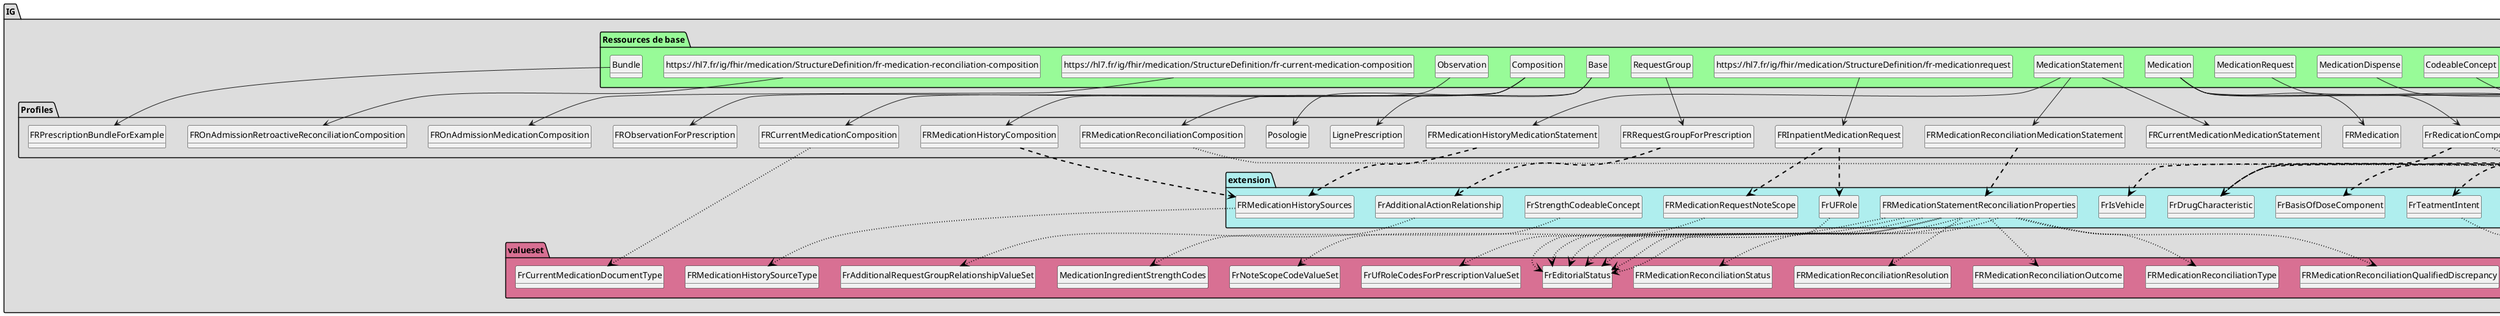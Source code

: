 @startuml
set namespaceSeparator ?
hide circle
hide class fields

package IG #DDDDDD{

     package Profiles #DDDDDD{

        class FrRangeMedication{

             Range.low => [None..None]
             Range.high => [None..None]
        } 

        class FrRatioMedication{

             Ratio.numerator => [None..None]
             Ratio.denominator => [None..None]
        } 

        class FrSimpleQuantityMedication{

             Quantity => [None..None]
        } 

        class FRCurrentMedicationComposition{

             Composition.implicitRules => [None..0]
             Composition.language => [None..None]
             Composition.type => [None..None]
             Composition.subject => [1..None]
             Composition.subject.type => [1..None]
             Composition.encounter => [None..None]
             Composition.date => [None..None]
             Composition.author => [None..1]
             Composition.title => [None..None]
             Composition.attester.party => [None..None]
             Composition.section => [1..1]
             Composition.section.title => [None..None]
             Composition.section.author => [None..0]
             Composition.section.focus => [None..0]
             Composition.section.mode => [1..None]
             Composition.section.orderedBy => [None..None]
             Composition.section.entry => [None..None]
             Composition.section.section => [None..0]
        } 

        class FRCurrentMedicationMedicationStatement{

             MedicationStatement.implicitRules => [None..0]
             MedicationStatement.language => [None..None]
             MedicationStatement.status => [None..None]
             MedicationStatement.medication[x] => [None..None]
             MedicationStatement.medication[x].reference => [1..None]
             MedicationStatement.medication[x].type => [None..None]
             MedicationStatement.medication[x].identifier => [None..0]
             MedicationStatement.subject => [None..None]
             MedicationStatement.subject.type => [None..None]
             MedicationStatement.dosage => [None..None]
             MedicationStatement.dosage.doseAndRate => [None..None]
             MedicationStatement.dosage.doseAndRate.dose[x] => [None..None]
             MedicationStatement.dosage.doseAndRate.rate[x] => [None..None]
             MedicationStatement.dosage.maxDosePerPeriod => [None..None]
             MedicationStatement.dosage.maxDosePerAdministration => [None..None]
             MedicationStatement.dosage.maxDosePerLifetime => [None..None]
        } 

        class FRInpatientMedicationDispense{

             MedicationDispense.medication[x] => [None..None]
             MedicationDispense.subject => [None..None]
             MedicationDispense.performer.actor => [None..None]
             MedicationDispense.authorizingPrescription => [None..None]
             MedicationDispense.receiver => [None..None]
        } 

        class FRInpatientMedicationRequest{

             MedicationRequest => [None..None]
             MedicationRequest.supportingInformation.extension:UFRole => <&plus>[0..1]
             MedicationRequest.note.extension:noteScope => <&plus>[0..1]
             MedicationRequest.dispenseRequest.dispenseInterval => [None..0]
             MedicationRequest.dispenseRequest.validityPeriod.start => [1..None]
             MedicationRequest.dispenseRequest.validityPeriod.end => [None..None]
             MedicationRequest.dispenseRequest.quantity => [None..0]
             MedicationRequest.dispenseRequest.expectedSupplyDuration.comparator => [None..0]
             MedicationRequest.dispenseRequest.performer => [None..0]
        } 

        class LignePrescription{

             fr-ligne-prescription => [None..None]
             fr-ligne-prescription.traitement => [0..1]
             fr-ligne-prescription.traitement.identifiant => [0..1]
             fr-ligne-prescription.traitement.dosage => [0..*]
             fr-ligne-prescription.traitement.dosage.valeur => [0..1]
             fr-ligne-prescription.traitement.dosage.unite => [0..1]
             fr-ligne-prescription.traitement.forme => [0..1]
             fr-ligne-prescription.dateDebut => [0..1]
             fr-ligne-prescription.dateFin => [0..1]
             fr-ligne-prescription.posologie => [0..*]
        } 

        class FrRedicationCompound{

             Medication.form => [None..None]
             Medication.ingredient => [1..None]
             Medication.ingredient.extension => [None..None]
             Medication.ingredient.extension:IsVehicle => <&plus>[0..1]
             Medication.ingredient.item[x] => [None..None]
             Medication.ingredient.item[x]:itemReference => [0..1]
             Medication.batch => [None..0]
        } 

        class FRMedicationHistoryComposition{

             Composition.implicitRules => [None..0]
             Composition.language => [None..None]
             Composition.type => [None..None]
             Composition.type.coding => [1..1]
             Composition.subject => [1..None]
             Composition.subject.type => [None..None]
             Composition.date => [None..None]
             Composition.author => [None..None]
             Composition.title => [None..None]
             Composition.attester => [1..1]
             Composition.attester.party => [1..None]
             Composition.attester.party.reference => [1..None]
             Composition.attester.party.identifier => [None..0]
             Composition.section => [1..1]
             Composition.section.extension => [None..None]
             Composition.section.extension:compositionSourcing => <&plus>[0..*]
             Composition.section.title => [None..None]
             Composition.section.code.coding => [None..None]
             Composition.section.author => [None..0]
             Composition.section.focus => [None..0]
             Composition.section.mode => [1..None]
             Composition.section.orderedBy => [None..None]
             Composition.section.entry => [None..None]
             Composition.section.section => [None..0]
        } 

        class FRMedicationHistoryMedicationStatement{

             MedicationStatement.meta.tag => [None..0]
             MedicationStatement.implicitRules => [None..0]
             MedicationStatement.language => [None..None]
             MedicationStatement.extension => [None..None]
             MedicationStatement.extension:statementSourcing => <&plus>[0..1]
             MedicationStatement.status => [None..None]
             MedicationStatement.medication[x] => [None..None]
             MedicationStatement.medication[x].reference => [1..None]
             MedicationStatement.medication[x].type => [None..None]
             MedicationStatement.medication[x].identifier => [None..0]
             MedicationStatement.subject => [None..None]
             MedicationStatement.subject.type => [None..None]
             MedicationStatement.informationSource => [None..0]
             MedicationStatement.dosage => [None..None]
             MedicationStatement.dosage.doseAndRate.dose[x] => [None..None]
             MedicationStatement.dosage.doseAndRate.rate[x] => [None..None]
             MedicationStatement.dosage.maxDosePerPeriod => [None..None]
             MedicationStatement.dosage.maxDosePerAdministration => [None..None]
             MedicationStatement.dosage.maxDosePerLifetime => [None..None]
        } 

        class FRMedicationNonCompound{

             Medication.extension => [None..None]
             Medication.extension:drugCharacteristic => <&plus>[0..*]
             Medication.code => [1..None]
             Medication.code.coding => [1..None]
             Medication.code.coding:nonCompoundCode => [1..1]
             Medication.code.text => [None..None]
             Medication.form => [None..None]
             Medication.amount => [None..None]
             Medication.ingredient => [None..None]
             Medication.ingredient.item[x] => [None..None]
             Medication.ingredient.strength => [None..None]
             Medication.batch => [None..None]
        } 

        class FRMedicationReconciliationComposition{

             Composition.implicitRules => [None..0]
             Composition.language => [None..None]
             Composition.status => [None..None]
             Composition.type => [None..None]
             Composition.subject => [1..None]
             Composition.subject.type => [None..None]
             Composition.author => [None..None]
             Composition.author.type => [None..None]
             Composition.attester.party => [1..None]
             Composition.attester.party.reference => [1..None]
             Composition.attester.party.type => [None..None]
             Composition.attester.party.identifier => [None..0]
             Composition.section => [3..3]
             Composition.section:MedicationHistory => [1..1]
             Composition.section:MedicationHistory.title => [1..None]
             Composition.section:MedicationHistory.code => [None..None]
             Composition.section:MedicationHistory.author => [None..0]
             Composition.section:MedicationHistory.focus => [None..0]
             Composition.section:MedicationHistory.mode => [1..None]
             Composition.section:MedicationHistory.orderedBy => [None..None]
             Composition.section:MedicationHistory.entry => [1..1]
             Composition.section:MedicationHistory.section => [None..0]
             Composition.section:CurrentMedication => [1..1]
             Composition.section:CurrentMedication.title => [1..None]
             Composition.section:CurrentMedication.author => [None..0]
             Composition.section:CurrentMedication.focus => [None..0]
             Composition.section:CurrentMedication.mode => [1..None]
             Composition.section:CurrentMedication.orderedBy => [None..None]
             Composition.section:CurrentMedication.entry => [1..1]
             Composition.section:CurrentMedication.section => [None..0]
             Composition.section:Reconciliation => [1..1]
             Composition.section:Reconciliation.title => [1..None]
             Composition.section:Reconciliation.author => [None..0]
             Composition.section:Reconciliation.author.reference => [1..None]
             Composition.section:Reconciliation.author.type => [None..None]
             Composition.section:Reconciliation.author.identifier => [None..0]
             Composition.section:Reconciliation.focus => [None..0]
             Composition.section:Reconciliation.mode => [1..None]
             Composition.section:Reconciliation.entry => [None..None]
             Composition.section:Reconciliation.section => [None..0]
        } 

        class FRMedicationReconciliationMedicationStatement{

             MedicationStatement.meta.tag => [None..0]
             MedicationStatement.implicitRules => [None..0]
             MedicationStatement.extension => [None..None]
             MedicationStatement.extension:reconciliation => <&plus>[0..1]
             MedicationStatement.status => [None..None]
             MedicationStatement.medication[x] => [None..None]
             MedicationStatement.subject => [None..None]
             MedicationStatement.subject.reference => [1..None]
             MedicationStatement.subject.type => [None..None]
             MedicationStatement.subject.identifier => [None..0]
             MedicationStatement.informationSource => [None..0]
             MedicationStatement.derivedFrom => [1..2]
             MedicationStatement.derivedFrom:fromMedicationHistory => [0..1]
             MedicationStatement.derivedFrom:fromMedicationHistory.reference => [1..None]
             MedicationStatement.derivedFrom:fromMedicationHistory.identifier => [None..0]
             MedicationStatement.derivedFrom:fromCurrentMedication => [0..1]
             MedicationStatement.derivedFrom:fromCurrentMedication.reference => [1..None]
             MedicationStatement.derivedFrom:fromCurrentMedication.identifier => [None..0]
             MedicationStatement.note => [None..None]
             MedicationStatement.dosage.doseAndRate.dose[x] => [None..None]
             MedicationStatement.dosage.doseAndRate.rate[x] => [None..None]
             MedicationStatement.dosage.maxDosePerPeriod => [None..None]
             MedicationStatement.dosage.maxDosePerAdministration => [None..None]
             MedicationStatement.dosage.maxDosePerLifetime => [None..None]
        } 

        class FRMedicationVirtual{

             Medication.extension => [None..None]
             Medication.extension:drugCharacteristic => <&plus>[0..*]
             Medication.form => [1..None]
             Medication.ingredient => [1..None]
             Medication.ingredient.strength => [1..None]
        } 

        class FRMedication{

             Medication.implicitRules => [None..0]
             Medication.amount => [None..0]
             Medication.ingredient.item[x] => [None..None]
             Medication.ingredient.strength => [None..None]
             Medication.batch => [None..0]
        } 

        class FRMedicationRequest{

             MedicationRequest.extension => [None..None]
             MedicationRequest.extension:renderedDosageInstruction => <&plus>[0..1]
             MedicationRequest.extension:treatmentIntent => <&plus>[0..1]
             MedicationRequest.extension:treatmentIntent.value[x].coding => <&plus>[None..None]
             MedicationRequest.medication[x] => [None..None]
             MedicationRequest.medication[x]:medicationReference => [0..1]
             MedicationRequest.medication[x]:medicationCodeableConcept => [0..1]
             MedicationRequest.subject => [None..None]
             MedicationRequest.encounter => [None..None]
             MedicationRequest.requester => [1..None]
             MedicationRequest.dosageInstruction => [1..None]
             MedicationRequest.dosageInstruction.patientInstruction => [None..0]
             MedicationRequest.dosageInstruction.timing.repeat.extension:AdditionalWhenValues => <&plus>[0..1]
             MedicationRequest.dosageInstruction.route => [None..None]
             MedicationRequest.dosageInstruction.method => [None..None]
             MedicationRequest.dosageInstruction.doseAndRate.extension:BasisOfDoseComponent => <&plus>[0..1]
             MedicationRequest.dosageInstruction.doseAndRate.dose[x] => [None..None]
             MedicationRequest.dosageInstruction.doseAndRate.dose[x]:doseRange => [0..1]
             MedicationRequest.dosageInstruction.doseAndRate.dose[x]:doseQuantity => [0..1]
             MedicationRequest.dosageInstruction.doseAndRate.rate[x] => [None..None]
             MedicationRequest.dosageInstruction.doseAndRate.rate[x]:rateRatio => [0..1]
             MedicationRequest.dosageInstruction.doseAndRate.rate[x]:rateRange => [0..1]
             MedicationRequest.dosageInstruction.doseAndRate.rate[x]:rateQuantity => [0..1]
             MedicationRequest.dosageInstruction.maxDosePerPeriod.numerator => [None..None]
             MedicationRequest.dosageInstruction.maxDosePerPeriod.denominator => [None..None]
             MedicationRequest.dosageInstruction.maxDosePerAdministration => [None..None]
             MedicationRequest.dosageInstruction.maxDosePerLifetime => [None..None]
        } 

        class FRMPSubstance{

             CodeableConcept.coding => [None..None]
        } 

        class FRObservationForPrescription{

             Observation.subject => [1..None]
        } 

        class FROnAdmissionMedicationComposition{

             Composition => [None..None]
             Composition.type => [None..None]
        } 

        class FROnAdmissionRetroactiveReconciliationComposition{

             Composition => [None..None]
             Composition.type => [None..None]
             Composition.section:CurrentMedication => [None..None]
             Composition.section:CurrentMedication.entry => [None..None]
        } 

        class Posologie{

             fr-posologie => [None..None]
             fr-posologie.sequence => [0..1]
             fr-posologie.instructionPatient => [0..1]
             fr-posologie.doseEtDebit => [0..*]
             fr-posologie.doseEtDebit.dose[x] => [0..1]
             fr-posologie.doseEtDebit.rate[x] => [0..1]
             fr-posologie.dateDePrise => [0..*]
             fr-posologie.conditionDePrise => [0..*]
             fr-posologie.date[x] => [0..1]
             fr-posologie.dureeAdministration => [0..1]
             fr-posologie.dureeAdministration.duree => [0..1]
             fr-posologie.dureeAdministration.dureeUnite => [0..1]
             fr-posologie.dureeAdministration.dureeMax => [0..1]
             fr-posologie.frequence => [0..1]
             fr-posologie.frequence.nombreDeRepetition => [0..1]
             fr-posologie.frequence.periode => [0..1]
             fr-posologie.frequence.jourSemaine => [0..*]
             fr-posologie.frequence.heurePrise => [0..1]
             fr-posologie.frequence.instructionAdditionnelle => [0..1]
             fr-posologie.momentDePrise => [0..*]
             fr-posologie.momentDePrise.code => [0..1]
             fr-posologie.momentDePrise.offset => [0..1]
             fr-posologie.evenementFinSequence => [0..1]
             fr-posologie.voieAdministration => [0..1]
             fr-posologie.siteAdministration => [0..1]
             fr-posologie.doseMaxParPeriode => [0..*]
             fr-posologie.doseMaxParPeriode.quantite => [0..1]
             fr-posologie.doseMaxParPeriode.duree => [0..1]
             fr-posologie.doseMaxParAdministration => [0..1]
             fr-posologie.doseMaxVie => [0..1]
        } 

        class FRPrescriptionBundleForExample{

             Bundle.implicitRules => [None..0]
             Bundle.language => [None..None]
             Bundle.type => [None..None]
        } 

        class FRRequestGroupForPrescription{

             RequestGroup.groupIdentifier => [1..None]
             RequestGroup.action.relatedAction.extension => [None..None]
             RequestGroup.action.relatedAction.extension:additionalRelationship => <&plus>[0..1]
         }

     }
     package extension #paleturquoise {

     FRInpatientMedicationRequest -[#black,dashed,thickness=2]-> FrUFRole
     FRInpatientMedicationRequest -[#black,dashed,thickness=2]-> FRMedicationRequestNoteScope
     FrRedicationCompound -[#black,dashed,thickness=2]-> FrIsVehicle
     FRMedicationHistoryComposition -[#black,dashed,thickness=2]-> FRMedicationHistorySources
     FRMedicationHistoryMedicationStatement -[#black,dashed,thickness=2]-> FRMedicationHistorySources
     FRMedicationNonCompound -[#black,dashed,thickness=2]-> FrDrugCharacteristic
     FRMedicationReconciliationMedicationStatement -[#black,dashed,thickness=2]-> FRMedicationStatementReconciliationProperties
     FRMedicationVirtual -[#black,dashed,thickness=2]-> FrDrugCharacteristic
     FRMedicationRequest -[#black,dashed,thickness=2]-> FrTeatmentIntent
     FRMedicationRequest -[#black,dashed,thickness=2]-> FrAdditionalWhenValues
     FRMedicationRequest -[#black,dashed,thickness=2]-> FrBasisOfDoseComponent
     FRRequestGroupForPrescription -[#black,dashed,thickness=2]-> FrAdditionalActionRelationship

        class FrAdditionalActionRelationship{

          Extension.extension => [None..0]
          Extension.url => [None..None]
          Extension.value[x] => [None..None]
        } 
        class FrAdditionalWhenValues{

          Extension.extension => [None..0]
          Extension.url => [None..None]
          Extension.value[x] => [None..None]
        } 
        class FrBasisOfDoseComponent{

          Extension.extension => [None..0]
          Extension.url => [None..None]
          Extension.value[x] => [None..None]
        } 
        class FrDrugCharacteristic{

          Extension.extension:type => [0..1]
          Extension.extension:type.extension => [None..0]
          Extension.extension:type.url => [None..None]
          Extension.extension:type.value[x] => [None..None]
          Extension.extension:value => [0..*]
          Extension.extension:value.extension => [None..0]
          Extension.extension:value.url => [None..None]
          Extension.extension:value.value[x] => [None..None]
          Extension.url => [None..None]
          Extension.value[x] => [None..0]
        } 
        class FrIsVehicle{

          Extension.extension => [None..0]
          Extension.url => [None..None]
          Extension.value[x] => [None..None]
        } 
        class FRMedicationHistorySources{

          Extension.extension => [2..None]
          Extension.extension:number => [1..1]
          Extension.extension:number.extension => [None..0]
          Extension.extension:number.url => [None..None]
          Extension.extension:number.value[x] => [1..None]
          Extension.extension:source => [1..*]
          Extension.extension:source.extension => [1..None]
          Extension.extension:source.extension:type => [1..1]
          Extension.extension:source.extension:type.extension => [None..0]
          Extension.extension:source.extension:type.url => [None..None]
          Extension.extension:source.extension:type.value[x] => [1..None]
          Extension.extension:source.extension:author => [0..1]
          Extension.extension:source.extension:author.extension => [None..0]
          Extension.extension:source.extension:author.url => [None..None]
          Extension.extension:source.extension:author.value[x] => [1..None]
          Extension.extension:source.url => [None..None]
          Extension.extension:source.value[x] => [None..0]
          Extension.url => [None..None]
          Extension.value[x] => [None..0]
        } 
        class FRMedicationRequestNoteScope{

          Extension.extension => [None..0]
          Extension.url => [None..None]
          Extension.value[x] => [None..None]
        } 
        class FRMedicationStatementReconciliationProperties{

          Extension.extension => [2..None]
          Extension.extension:status => [1..1]
          Extension.extension:status.extension => [1..None]
          Extension.extension:status.extension:value => [1..*]
          Extension.extension:status.extension:value.extension => [1..None]
          Extension.extension:status.extension:value.extension:code => [1..1]
          Extension.extension:status.extension:value.extension:code.extension => [None..0]
          Extension.extension:status.extension:value.extension:code.url => [None..None]
          Extension.extension:status.extension:value.extension:code.value[x] => [1..None]
          Extension.extension:status.extension:value.extension:date => [0..1]
          Extension.extension:status.extension:value.extension:date.extension => [None..0]
          Extension.extension:status.extension:value.extension:date.url => [None..None]
          Extension.extension:status.extension:value.extension:date.value[x] => [1..None]
          Extension.extension:status.extension:value.extension:edStatus => [0..1]
          Extension.extension:status.extension:value.extension:edStatus.extension => [None..0]
          Extension.extension:status.extension:value.extension:edStatus.url => [None..None]
          Extension.extension:status.extension:value.extension:edStatus.value[x] => [1..None]
          Extension.extension:status.extension:value.extension:author => [0..1]
          Extension.extension:status.extension:value.extension:author.extension => [None..0]
          Extension.extension:status.extension:value.extension:author.url => [None..None]
          Extension.extension:status.extension:value.extension:author.value[x] => [1..None]
          Extension.extension:status.extension:value.url => [None..None]
          Extension.extension:status.extension:value.value[x] => [None..0]
          Extension.extension:status.url => [None..None]
          Extension.extension:status.value[x] => [None..0]
          Extension.extension:isDiscrepant => [1..1]
          Extension.extension:isDiscrepant.extension => [1..None]
          Extension.extension:isDiscrepant.extension:value => [1..*]
          Extension.extension:isDiscrepant.extension:value.extension => [1..None]
          Extension.extension:isDiscrepant.extension:value.extension:yesNo => [1..1]
          Extension.extension:isDiscrepant.extension:value.extension:yesNo.extension => [None..0]
          Extension.extension:isDiscrepant.extension:value.extension:yesNo.url => [None..None]
          Extension.extension:isDiscrepant.extension:value.extension:yesNo.value[x] => [1..None]
          Extension.extension:isDiscrepant.extension:value.extension:date => [0..1]
          Extension.extension:isDiscrepant.extension:value.extension:date.extension => [None..0]
          Extension.extension:isDiscrepant.extension:value.extension:date.url => [None..None]
          Extension.extension:isDiscrepant.extension:value.extension:date.value[x] => [1..None]
          Extension.extension:isDiscrepant.extension:value.extension:edStatus => [0..1]
          Extension.extension:isDiscrepant.extension:value.extension:edStatus.extension => [None..0]
          Extension.extension:isDiscrepant.extension:value.extension:edStatus.url => [None..None]
          Extension.extension:isDiscrepant.extension:value.extension:edStatus.value[x] => [1..None]
          Extension.extension:isDiscrepant.extension:value.extension:author => [0..*]
          Extension.extension:isDiscrepant.extension:value.extension:author.extension => [None..0]
          Extension.extension:isDiscrepant.extension:value.extension:author.url => [None..None]
          Extension.extension:isDiscrepant.extension:value.extension:author.value[x] => [1..None]
          Extension.extension:isDiscrepant.extension:value.url => [None..None]
          Extension.extension:isDiscrepant.extension:value.value[x] => [None..0]
          Extension.extension:isDiscrepant.url => [None..None]
          Extension.extension:isDiscrepant.value[x] => [None..0]
          Extension.extension:discrepancy => [0..1]
          Extension.extension:discrepancy.extension => [1..None]
          Extension.extension:discrepancy.extension:value => [1..*]
          Extension.extension:discrepancy.extension:value.extension => [1..None]
          Extension.extension:discrepancy.extension:value.extension:code => [1..1]
          Extension.extension:discrepancy.extension:value.extension:code.extension => [None..0]
          Extension.extension:discrepancy.extension:value.extension:code.url => [None..None]
          Extension.extension:discrepancy.extension:value.extension:code.value[x] => [1..None]
          Extension.extension:discrepancy.extension:value.extension:date => [0..1]
          Extension.extension:discrepancy.extension:value.extension:date.extension => [None..0]
          Extension.extension:discrepancy.extension:value.extension:date.url => [None..None]
          Extension.extension:discrepancy.extension:value.extension:date.value[x] => [1..None]
          Extension.extension:discrepancy.extension:value.extension:edStatus => [0..1]
          Extension.extension:discrepancy.extension:value.extension:edStatus.extension => [None..0]
          Extension.extension:discrepancy.extension:value.extension:edStatus.url => [None..None]
          Extension.extension:discrepancy.extension:value.extension:edStatus.value[x] => [1..None]
          Extension.extension:discrepancy.extension:value.extension:author => [0..*]
          Extension.extension:discrepancy.extension:value.extension:author.extension => [None..0]
          Extension.extension:discrepancy.extension:value.extension:author.url => [None..None]
          Extension.extension:discrepancy.extension:value.extension:author.value[x] => [1..None]
          Extension.extension:discrepancy.extension:value.url => [None..None]
          Extension.extension:discrepancy.extension:value.value[x] => [None..0]
          Extension.extension:discrepancy.url => [None..None]
          Extension.extension:discrepancy.value[x] => [None..0]
          Extension.extension:comment => [0..*]
          Extension.extension:comment.extension => [1..None]
          Extension.extension:comment.extension:value => [1..*]
          Extension.extension:comment.extension:value.extension => [1..None]
          Extension.extension:comment.extension:value.extension:text => [1..1]
          Extension.extension:comment.extension:value.extension:text.extension => [None..0]
          Extension.extension:comment.extension:value.extension:text.url => [None..None]
          Extension.extension:comment.extension:value.extension:text.value[x] => [1..None]
          Extension.extension:comment.extension:value.extension:date => [0..1]
          Extension.extension:comment.extension:value.extension:date.extension => [None..0]
          Extension.extension:comment.extension:value.extension:date.url => [None..None]
          Extension.extension:comment.extension:value.extension:date.value[x] => [1..None]
          Extension.extension:comment.extension:value.extension:edStatus => [0..1]
          Extension.extension:comment.extension:value.extension:edStatus.extension => [None..0]
          Extension.extension:comment.extension:value.extension:edStatus.url => [None..None]
          Extension.extension:comment.extension:value.extension:edStatus.value[x] => [1..None]
          Extension.extension:comment.extension:value.extension:author => [0..*]
          Extension.extension:comment.extension:value.extension:author.extension => [None..0]
          Extension.extension:comment.extension:value.extension:author.url => [None..None]
          Extension.extension:comment.extension:value.extension:author.value[x] => [1..None]
          Extension.extension:comment.extension:value.url => [None..None]
          Extension.extension:comment.extension:value.value[x] => [None..0]
          Extension.extension:comment.url => [None..None]
          Extension.extension:comment.value[x] => [None..0]
          Extension.extension:type => [0..1]
          Extension.extension:type.extension => [1..None]
          Extension.extension:type.extension:value => [1..*]
          Extension.extension:type.extension:value.extension => [1..None]
          Extension.extension:type.extension:value.extension:code => [1..1]
          Extension.extension:type.extension:value.extension:code.extension => [None..0]
          Extension.extension:type.extension:value.extension:code.url => [None..None]
          Extension.extension:type.extension:value.extension:code.value[x] => [1..None]
          Extension.extension:type.extension:value.extension:date => [0..1]
          Extension.extension:type.extension:value.extension:date.extension => [None..0]
          Extension.extension:type.extension:value.extension:date.url => [None..None]
          Extension.extension:type.extension:value.extension:date.value[x] => [1..None]
          Extension.extension:type.extension:value.extension:edStatus => [0..1]
          Extension.extension:type.extension:value.extension:edStatus.extension => [None..0]
          Extension.extension:type.extension:value.extension:edStatus.url => [None..None]
          Extension.extension:type.extension:value.extension:edStatus.value[x] => [1..None]
          Extension.extension:type.extension:value.extension:author => [0..*]
          Extension.extension:type.extension:value.extension:author.extension => [None..0]
          Extension.extension:type.extension:value.extension:author.url => [None..None]
          Extension.extension:type.extension:value.extension:author.value[x] => [1..None]
          Extension.extension:type.extension:value.url => [None..None]
          Extension.extension:type.extension:value.value[x] => [None..0]
          Extension.extension:type.url => [None..None]
          Extension.extension:type.value[x] => [None..0]
          Extension.extension:outcome => [0..1]
          Extension.extension:outcome.extension => [1..None]
          Extension.extension:outcome.extension:value => [1..*]
          Extension.extension:outcome.extension:value.extension => [1..None]
          Extension.extension:outcome.extension:value.extension:code => [1..1]
          Extension.extension:outcome.extension:value.extension:code.extension => [None..0]
          Extension.extension:outcome.extension:value.extension:code.url => [None..None]
          Extension.extension:outcome.extension:value.extension:code.value[x] => [1..None]
          Extension.extension:outcome.extension:value.extension:date => [0..1]
          Extension.extension:outcome.extension:value.extension:date.extension => [None..0]
          Extension.extension:outcome.extension:value.extension:date.url => [None..None]
          Extension.extension:outcome.extension:value.extension:date.value[x] => [1..None]
          Extension.extension:outcome.extension:value.extension:edStatus => [0..1]
          Extension.extension:outcome.extension:value.extension:edStatus.extension => [None..0]
          Extension.extension:outcome.extension:value.extension:edStatus.url => [None..None]
          Extension.extension:outcome.extension:value.extension:edStatus.value[x] => [1..None]
          Extension.extension:outcome.extension:value.extension:author => [0..*]
          Extension.extension:outcome.extension:value.extension:author.extension => [None..0]
          Extension.extension:outcome.extension:value.extension:author.url => [None..None]
          Extension.extension:outcome.extension:value.extension:author.value[x] => [1..None]
          Extension.extension:outcome.extension:value.url => [None..None]
          Extension.extension:outcome.extension:value.value[x] => [None..0]
          Extension.extension:outcome.url => [None..None]
          Extension.extension:outcome.value[x] => [None..0]
          Extension.extension:resolution => [0..1]
          Extension.extension:resolution.extension => [1..None]
          Extension.extension:resolution.extension:value => [1..*]
          Extension.extension:resolution.extension:value.extension => [1..None]
          Extension.extension:resolution.extension:value.extension:code => [1..1]
          Extension.extension:resolution.extension:value.extension:code.extension => [None..0]
          Extension.extension:resolution.extension:value.extension:code.url => [None..None]
          Extension.extension:resolution.extension:value.extension:code.value[x] => [1..None]
          Extension.extension:resolution.extension:value.extension:date => [0..1]
          Extension.extension:resolution.extension:value.extension:date.extension => [None..0]
          Extension.extension:resolution.extension:value.extension:date.url => [None..None]
          Extension.extension:resolution.extension:value.extension:date.value[x] => [1..None]
          Extension.extension:resolution.extension:value.extension:edStatus => [0..1]
          Extension.extension:resolution.extension:value.extension:edStatus.extension => [None..0]
          Extension.extension:resolution.extension:value.extension:edStatus.url => [None..None]
          Extension.extension:resolution.extension:value.extension:edStatus.value[x] => [1..None]
          Extension.extension:resolution.extension:value.extension:author => [0..*]
          Extension.extension:resolution.extension:value.extension:author.extension => [None..0]
          Extension.extension:resolution.extension:value.extension:author.url => [None..None]
          Extension.extension:resolution.extension:value.extension:author.value[x] => [1..None]
          Extension.extension:resolution.extension:value.url => [None..None]
          Extension.extension:resolution.extension:value.value[x] => [None..0]
          Extension.extension:resolution.url => [None..None]
          Extension.extension:resolution.value[x] => [None..0]
          Extension.url => [None..None]
          Extension.value[x] => [None..0]
        } 
        class FrStrengthCodeableConcept{

          Extension.extension => [None..0]
          Extension.url => [None..None]
          Extension.value[x] => [None..None]
        } 
        class FrTeatmentIntent{

          Extension.extension => [None..0]
          Extension.url => [None..None]
          Extension.value[x] => [None..None]
        } 
        class FrUFRole{

          Extension.extension => [None..0]
          Extension.url => [None..None]
          Extension.value[x] => [None..None]
         }
     }
     package valueset #PaleVioletRed{

        class FrAdditionalRequestGroupRelationshipValueSet  

     FrAdditionalActionRelationship -[#black,dotted,thickness=2]-> FrAdditionalRequestGroupRelationshipValueSet

        class FrAdditionalWhenCodes  

     FrAdditionalWhenValues -[#black,dotted,thickness=2]-> FrAdditionalWhenCodes

        class FrCurrentMedicationDocumentType  

     FRCurrentMedicationComposition -[#black,dotted,thickness=2]-> FrCurrentMedicationDocumentType

        class FrMpDoseForm  

     FrRedicationCompound -[#black,dotted,thickness=2]-> FrMpDoseForm

        class FRMedicationHistorySourceType  

     FRMedicationHistorySources -[#black,dotted,thickness=2]-> FRMedicationHistorySourceType

        class FRMedicationCodes  

     FRMedicationNonCompound -[#black,dotted,thickness=2]-> FRMedicationCodes

        class FrMpDoseForm  

     FRMedicationNonCompound -[#black,dotted,thickness=2]-> FrMpDoseForm

        class FRMedicationReconciliationDocumentType  

     FRMedicationReconciliationComposition -[#black,dotted,thickness=2]-> FRMedicationReconciliationDocumentType

        class FrMpDoseForm  

     FRMedicationVirtual -[#black,dotted,thickness=2]-> FrMpDoseForm

        class FrNoteScopeCodeValueSet  

     FRMedicationRequestNoteScope -[#black,dotted,thickness=2]-> FrNoteScopeCodeValueSet

        class FRMedicationCodes  

     FRMedicationRequest -[#black,dotted,thickness=2]-> FRMedicationCodes

        class FrRouteOfAdministration  

     FRMedicationRequest -[#black,dotted,thickness=2]-> FrRouteOfAdministration

        class FrMethodOfAdministration  

     FRMedicationRequest -[#black,dotted,thickness=2]-> FrMethodOfAdministration

        class FRMedicationReconciliationStatus  

     FRMedicationStatementReconciliationProperties -[#black,dotted,thickness=2]-> FRMedicationReconciliationStatus

        class FrEditorialStatus  

     FRMedicationStatementReconciliationProperties -[#black,dotted,thickness=2]-> FrEditorialStatus

        class FrEditorialStatus  

     FRMedicationStatementReconciliationProperties -[#black,dotted,thickness=2]-> FrEditorialStatus

        class FRMedicationReconciliationQualifiedDiscrepancy  

     FRMedicationStatementReconciliationProperties -[#black,dotted,thickness=2]-> FRMedicationReconciliationQualifiedDiscrepancy

        class FrEditorialStatus  

     FRMedicationStatementReconciliationProperties -[#black,dotted,thickness=2]-> FrEditorialStatus

        class FrEditorialStatus  

     FRMedicationStatementReconciliationProperties -[#black,dotted,thickness=2]-> FrEditorialStatus

        class FRMedicationReconciliationType  

     FRMedicationStatementReconciliationProperties -[#black,dotted,thickness=2]-> FRMedicationReconciliationType

        class FrEditorialStatus  

     FRMedicationStatementReconciliationProperties -[#black,dotted,thickness=2]-> FrEditorialStatus

        class FRMedicationReconciliationOutcome  

     FRMedicationStatementReconciliationProperties -[#black,dotted,thickness=2]-> FRMedicationReconciliationOutcome

        class FrEditorialStatus  

     FRMedicationStatementReconciliationProperties -[#black,dotted,thickness=2]-> FrEditorialStatus

        class FRMedicationReconciliationResolution  

     FRMedicationStatementReconciliationProperties -[#black,dotted,thickness=2]-> FRMedicationReconciliationResolution

        class FrEditorialStatus  

     FRMedicationStatementReconciliationProperties -[#black,dotted,thickness=2]-> FrEditorialStatus

        class FrSubstanceCode  

     FRMPSubstance -[#black,dotted,thickness=2]-> FrSubstanceCode

        class MedicationIngredientStrengthCodes  

     FrStrengthCodeableConcept -[#black,dotted,thickness=2]-> MedicationIngredientStrengthCodes

        class FrTreatmentIntent  

     FrTeatmentIntent -[#black,dotted,thickness=2]-> FrTreatmentIntent

        class FrUfRoleCodesForPrescriptionValueSet  

     FrUFRole -[#black,dotted,thickness=2]-> FrUfRoleCodesForPrescriptionValueSet
       }

package "Ressources de base" #palegreen {

 class "Range" as  class87ba2ecc8b6915e8bd6f5089918229fd 

    class87ba2ecc8b6915e8bd6f5089918229fd --> FrRangeMedication

 class "Ratio" as  class8334a158298fbcf163f4dcb4a387d150 

    class8334a158298fbcf163f4dcb4a387d150 --> FrRatioMedication

 class "SimpleQuantity" as  class2c391528ab21e799798c2a3a4ed7eed2 

    class2c391528ab21e799798c2a3a4ed7eed2 --> FrSimpleQuantityMedication

 class "Composition" as  class53eff24a355b7ae55f0aa2bef39bb24c 

    class53eff24a355b7ae55f0aa2bef39bb24c --> FRCurrentMedicationComposition

 class "MedicationStatement" as  class8934c1aef5d0ec0c826ed7fe19f4e1a3 

    class8934c1aef5d0ec0c826ed7fe19f4e1a3 --> FRCurrentMedicationMedicationStatement

 class "MedicationDispense" as  classfc53f5b9eccfc9aa8cc26374d1451ab5 

    classfc53f5b9eccfc9aa8cc26374d1451ab5 --> FRInpatientMedicationDispense

 class "https://hl7.fr/ig/fhir/medication/StructureDefinition/fr-medicationrequest" as  classa097ae705bc1e870b0e6eef094e7f797 

    classa097ae705bc1e870b0e6eef094e7f797 --> FRInpatientMedicationRequest

 class "Base" as  class095a1b43effec73955e31e790438de49 

    class095a1b43effec73955e31e790438de49 --> LignePrescription

 class "Medication" as  class353bd6f65060d17097c3b03141e79cce 

    class353bd6f65060d17097c3b03141e79cce --> FrRedicationCompound

 class "Composition" as  class53eff24a355b7ae55f0aa2bef39bb24c 

    class53eff24a355b7ae55f0aa2bef39bb24c --> FRMedicationHistoryComposition

 class "MedicationStatement" as  class8934c1aef5d0ec0c826ed7fe19f4e1a3 

    class8934c1aef5d0ec0c826ed7fe19f4e1a3 --> FRMedicationHistoryMedicationStatement

 class "Medication" as  class353bd6f65060d17097c3b03141e79cce 

    class353bd6f65060d17097c3b03141e79cce --> FRMedicationNonCompound

 class "Composition" as  class53eff24a355b7ae55f0aa2bef39bb24c 

    class53eff24a355b7ae55f0aa2bef39bb24c --> FRMedicationReconciliationComposition

 class "MedicationStatement" as  class8934c1aef5d0ec0c826ed7fe19f4e1a3 

    class8934c1aef5d0ec0c826ed7fe19f4e1a3 --> FRMedicationReconciliationMedicationStatement

 class "Medication" as  class353bd6f65060d17097c3b03141e79cce 

    class353bd6f65060d17097c3b03141e79cce --> FRMedicationVirtual

 class "Medication" as  class353bd6f65060d17097c3b03141e79cce 

    class353bd6f65060d17097c3b03141e79cce --> FRMedication

 class "MedicationRequest" as  class2071abb7e1482ea8731af3cdcaed7225 

    class2071abb7e1482ea8731af3cdcaed7225 --> FRMedicationRequest

 class "CodeableConcept" as  class3521d6f1ff87d9b962b1c77766470bb9 

    class3521d6f1ff87d9b962b1c77766470bb9 --> FRMPSubstance

 class "Observation" as  classc680d437163cc6bab4f9bdb35c3073d0 

    classc680d437163cc6bab4f9bdb35c3073d0 --> FRObservationForPrescription

 class "https://hl7.fr/ig/fhir/medication/StructureDefinition/fr-current-medication-composition" as  classd8b29eb0f2ff53587bb5a7cd6df00fb9 

    classd8b29eb0f2ff53587bb5a7cd6df00fb9 --> FROnAdmissionMedicationComposition

 class "https://hl7.fr/ig/fhir/medication/StructureDefinition/fr-medication-reconciliation-composition" as  classdb1e04d052ff5397341716396617f4d0 

    classdb1e04d052ff5397341716396617f4d0 --> FROnAdmissionRetroactiveReconciliationComposition

 class "Base" as  class095a1b43effec73955e31e790438de49 

    class095a1b43effec73955e31e790438de49 --> Posologie

 class "Bundle" as  class94c51f19c37f96ed231f5a0ae512b2a8 

    class94c51f19c37f96ed231f5a0ae512b2a8 --> FRPrescriptionBundleForExample

 class "RequestGroup" as  class55f9b414b19c569dcbf60f6417255621 

    class55f9b414b19c569dcbf60f6417255621 --> FRRequestGroupForPrescription
}
@enduml